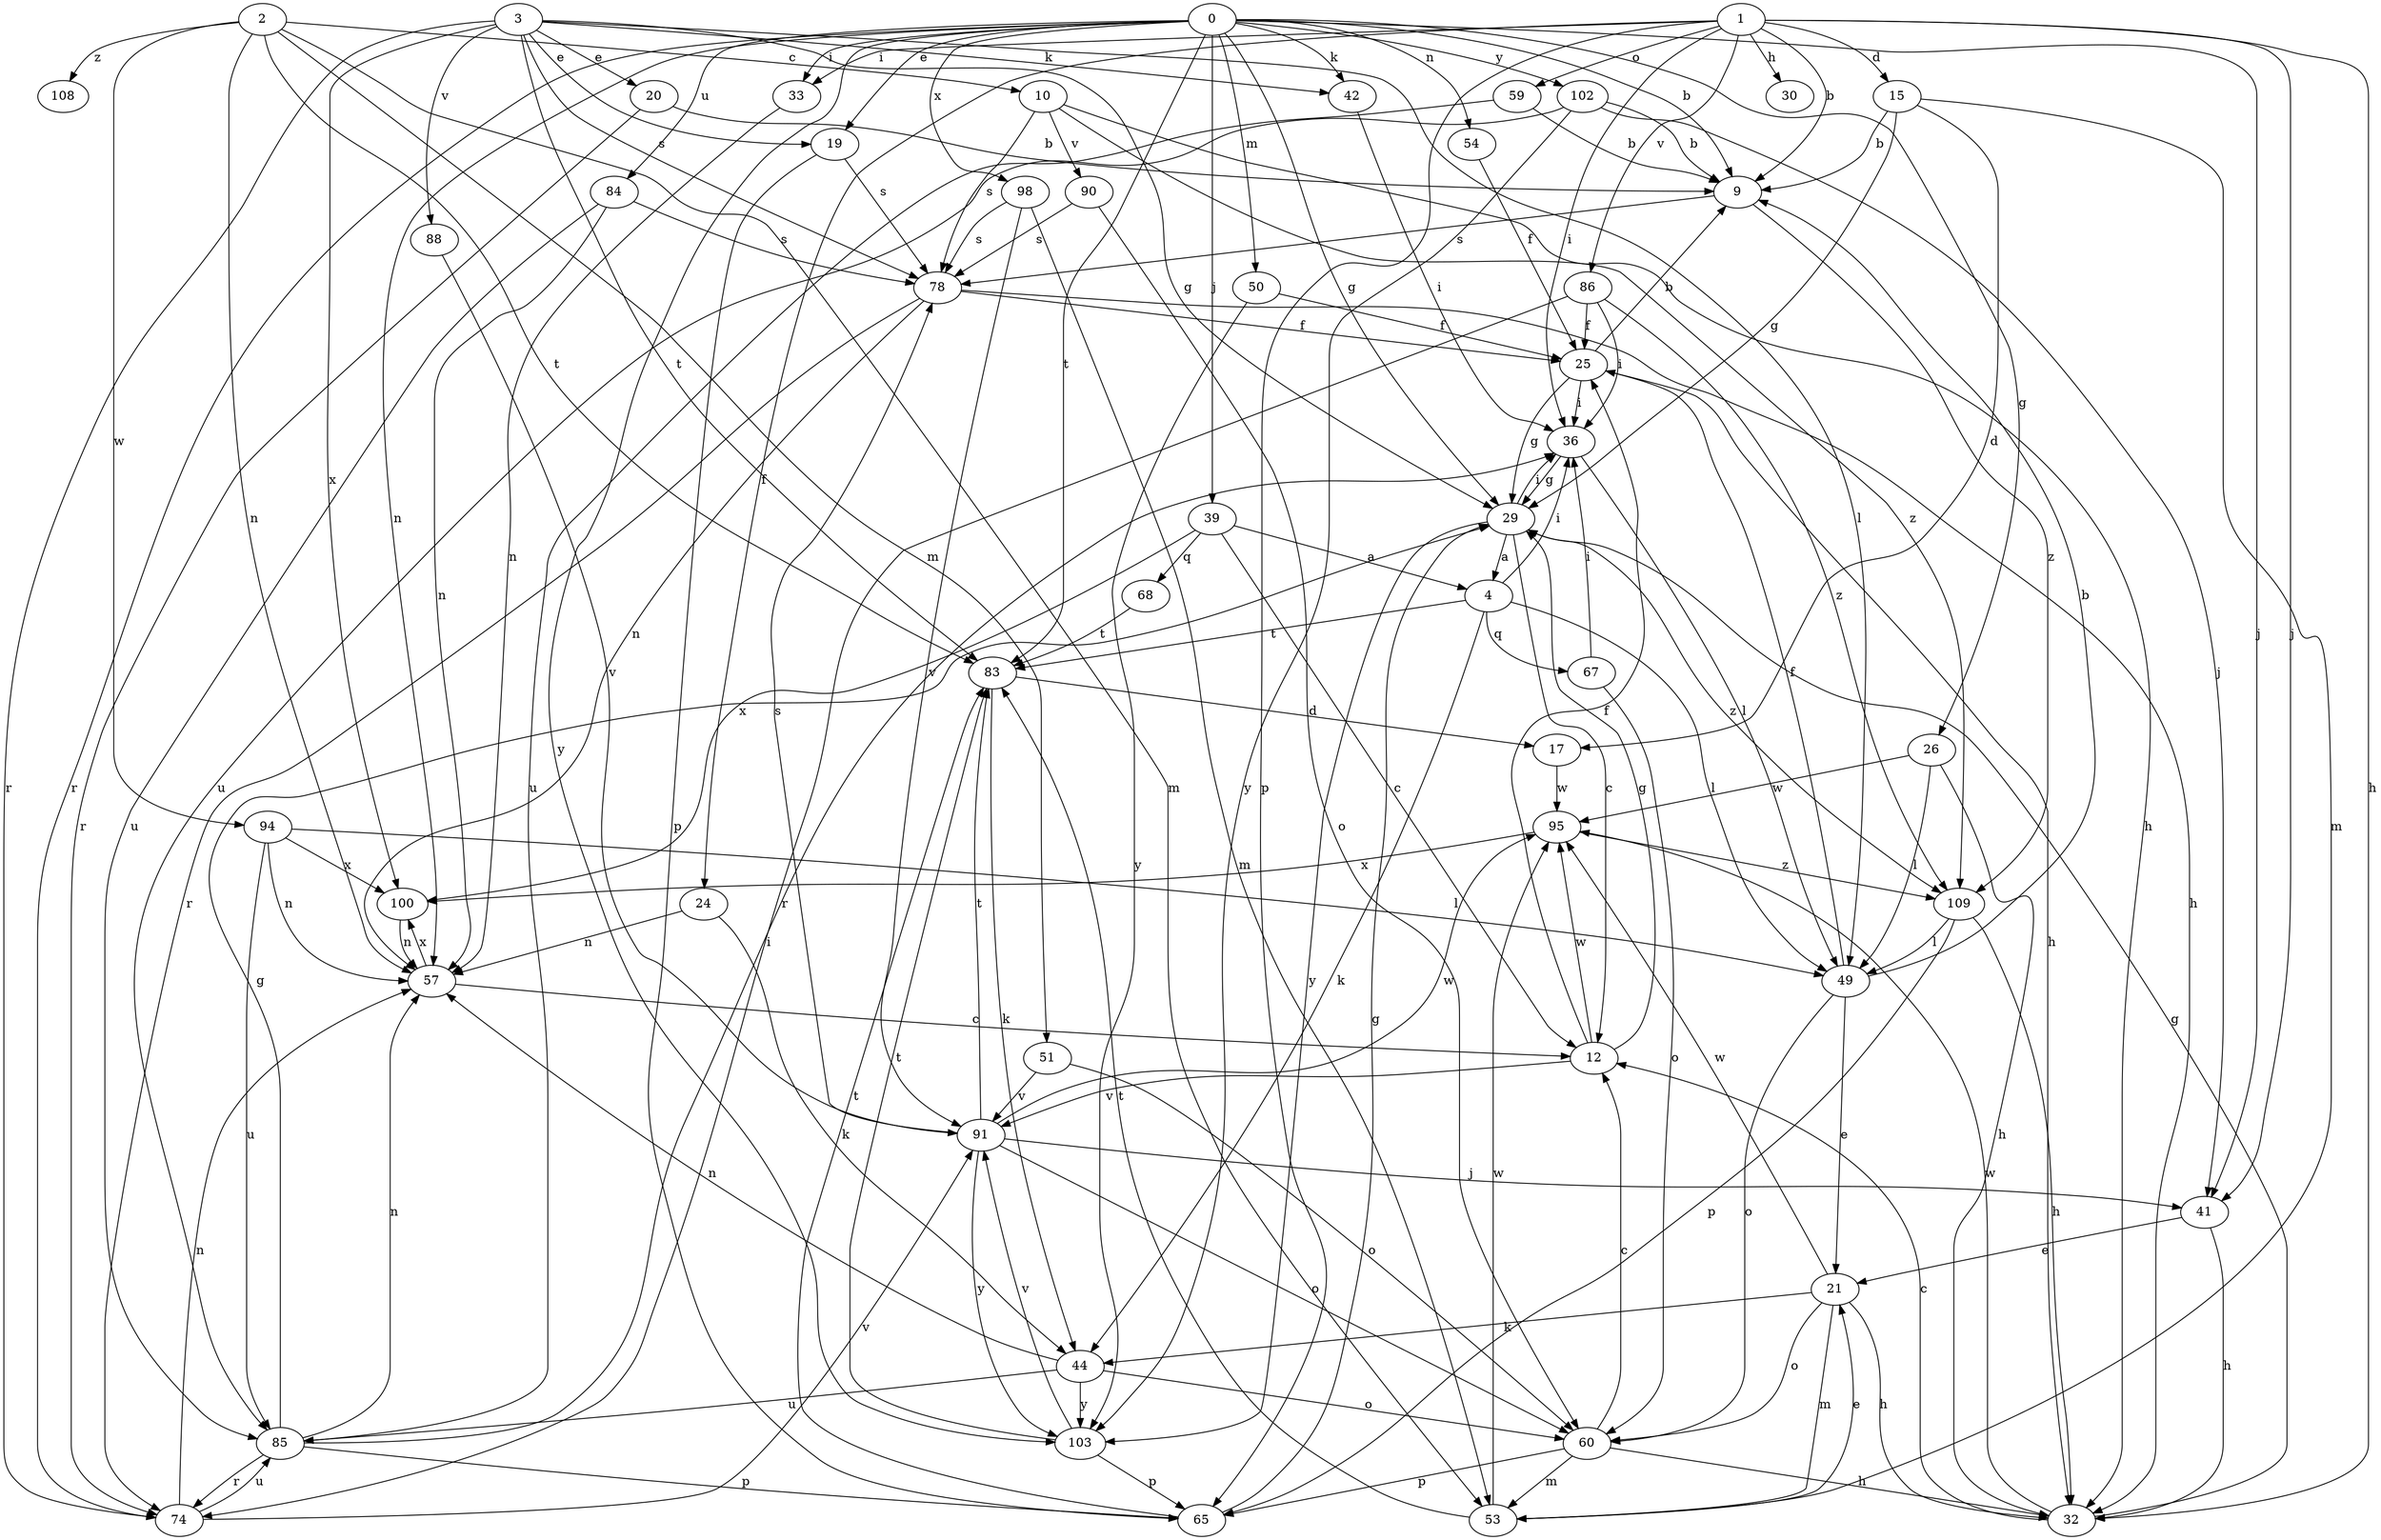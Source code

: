 strict digraph  {
0;
1;
2;
3;
4;
9;
10;
12;
15;
17;
19;
20;
21;
24;
25;
26;
29;
30;
32;
33;
36;
39;
41;
42;
44;
49;
50;
51;
53;
54;
57;
59;
60;
65;
67;
68;
74;
78;
83;
84;
85;
86;
88;
90;
91;
94;
95;
98;
100;
102;
103;
108;
109;
0 -> 9  [label=b];
0 -> 19  [label=e];
0 -> 26  [label=g];
0 -> 29  [label=g];
0 -> 33  [label=i];
0 -> 39  [label=j];
0 -> 41  [label=j];
0 -> 42  [label=k];
0 -> 50  [label=m];
0 -> 54  [label=n];
0 -> 57  [label=n];
0 -> 74  [label=r];
0 -> 83  [label=t];
0 -> 84  [label=u];
0 -> 98  [label=x];
0 -> 102  [label=y];
0 -> 103  [label=y];
1 -> 9  [label=b];
1 -> 15  [label=d];
1 -> 24  [label=f];
1 -> 30  [label=h];
1 -> 32  [label=h];
1 -> 33  [label=i];
1 -> 36  [label=i];
1 -> 41  [label=j];
1 -> 59  [label=o];
1 -> 65  [label=p];
1 -> 86  [label=v];
2 -> 10  [label=c];
2 -> 51  [label=m];
2 -> 53  [label=m];
2 -> 57  [label=n];
2 -> 83  [label=t];
2 -> 94  [label=w];
2 -> 108  [label=z];
3 -> 19  [label=e];
3 -> 20  [label=e];
3 -> 29  [label=g];
3 -> 42  [label=k];
3 -> 49  [label=l];
3 -> 74  [label=r];
3 -> 78  [label=s];
3 -> 83  [label=t];
3 -> 88  [label=v];
3 -> 100  [label=x];
4 -> 36  [label=i];
4 -> 44  [label=k];
4 -> 49  [label=l];
4 -> 67  [label=q];
4 -> 83  [label=t];
9 -> 78  [label=s];
9 -> 109  [label=z];
10 -> 32  [label=h];
10 -> 78  [label=s];
10 -> 90  [label=v];
10 -> 109  [label=z];
12 -> 25  [label=f];
12 -> 29  [label=g];
12 -> 91  [label=v];
12 -> 95  [label=w];
15 -> 9  [label=b];
15 -> 17  [label=d];
15 -> 29  [label=g];
15 -> 53  [label=m];
17 -> 95  [label=w];
19 -> 65  [label=p];
19 -> 78  [label=s];
20 -> 9  [label=b];
20 -> 74  [label=r];
21 -> 32  [label=h];
21 -> 44  [label=k];
21 -> 53  [label=m];
21 -> 60  [label=o];
21 -> 95  [label=w];
24 -> 44  [label=k];
24 -> 57  [label=n];
25 -> 9  [label=b];
25 -> 29  [label=g];
25 -> 32  [label=h];
25 -> 36  [label=i];
26 -> 32  [label=h];
26 -> 49  [label=l];
26 -> 95  [label=w];
29 -> 4  [label=a];
29 -> 12  [label=c];
29 -> 36  [label=i];
29 -> 103  [label=y];
29 -> 109  [label=z];
32 -> 12  [label=c];
32 -> 29  [label=g];
32 -> 95  [label=w];
33 -> 57  [label=n];
36 -> 29  [label=g];
36 -> 49  [label=l];
39 -> 4  [label=a];
39 -> 12  [label=c];
39 -> 68  [label=q];
39 -> 100  [label=x];
41 -> 21  [label=e];
41 -> 32  [label=h];
42 -> 36  [label=i];
44 -> 57  [label=n];
44 -> 60  [label=o];
44 -> 85  [label=u];
44 -> 103  [label=y];
49 -> 9  [label=b];
49 -> 21  [label=e];
49 -> 25  [label=f];
49 -> 60  [label=o];
50 -> 25  [label=f];
50 -> 103  [label=y];
51 -> 60  [label=o];
51 -> 91  [label=v];
53 -> 21  [label=e];
53 -> 83  [label=t];
53 -> 95  [label=w];
54 -> 25  [label=f];
57 -> 12  [label=c];
57 -> 100  [label=x];
59 -> 9  [label=b];
59 -> 85  [label=u];
60 -> 12  [label=c];
60 -> 32  [label=h];
60 -> 53  [label=m];
60 -> 65  [label=p];
65 -> 29  [label=g];
65 -> 83  [label=t];
67 -> 36  [label=i];
67 -> 60  [label=o];
68 -> 83  [label=t];
74 -> 57  [label=n];
74 -> 85  [label=u];
74 -> 91  [label=v];
78 -> 25  [label=f];
78 -> 32  [label=h];
78 -> 57  [label=n];
78 -> 74  [label=r];
83 -> 17  [label=d];
83 -> 44  [label=k];
84 -> 57  [label=n];
84 -> 78  [label=s];
84 -> 85  [label=u];
85 -> 29  [label=g];
85 -> 36  [label=i];
85 -> 57  [label=n];
85 -> 65  [label=p];
85 -> 74  [label=r];
86 -> 25  [label=f];
86 -> 36  [label=i];
86 -> 74  [label=r];
86 -> 109  [label=z];
88 -> 91  [label=v];
90 -> 60  [label=o];
90 -> 78  [label=s];
91 -> 41  [label=j];
91 -> 60  [label=o];
91 -> 78  [label=s];
91 -> 83  [label=t];
91 -> 95  [label=w];
91 -> 103  [label=y];
94 -> 49  [label=l];
94 -> 57  [label=n];
94 -> 85  [label=u];
94 -> 100  [label=x];
95 -> 100  [label=x];
95 -> 109  [label=z];
98 -> 53  [label=m];
98 -> 78  [label=s];
98 -> 91  [label=v];
100 -> 57  [label=n];
102 -> 9  [label=b];
102 -> 41  [label=j];
102 -> 85  [label=u];
102 -> 103  [label=y];
103 -> 65  [label=p];
103 -> 83  [label=t];
103 -> 91  [label=v];
109 -> 32  [label=h];
109 -> 49  [label=l];
109 -> 65  [label=p];
}

